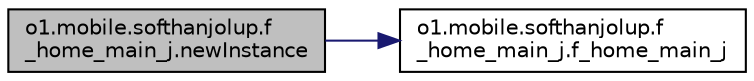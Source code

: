digraph "o1.mobile.softhanjolup.f_home_main_j.newInstance"
{
 // LATEX_PDF_SIZE
  edge [fontname="Helvetica",fontsize="10",labelfontname="Helvetica",labelfontsize="10"];
  node [fontname="Helvetica",fontsize="10",shape=record];
  rankdir="LR";
  Node3 [label="o1.mobile.softhanjolup.f\l_home_main_j.newInstance",height=0.2,width=0.4,color="black", fillcolor="grey75", style="filled", fontcolor="black",tooltip=" "];
  Node3 -> Node4 [color="midnightblue",fontsize="10",style="solid",fontname="Helvetica"];
  Node4 [label="o1.mobile.softhanjolup.f\l_home_main_j.f_home_main_j",height=0.2,width=0.4,color="black", fillcolor="white", style="filled",URL="$classo1_1_1mobile_1_1softhanjolup_1_1f__home__main__j.html#ac3760edd87046ed79e5584659f458d2b",tooltip=" "];
}
